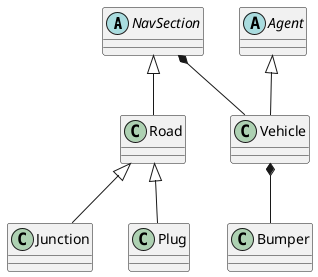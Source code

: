 @startuml
'https://plantuml.com/class-diagram

abstract class NavSection
class Road
class Junction
class Plug
class Bumper

NavSection <|--  Road
Road <|-- Plug
Road  <|-- Junction

abstract class Agent
class Vehicle

Agent  <|-- Vehicle
Vehicle *-- Bumper
NavSection *-- Vehicle

'abstract class BaseScreenManager
'
'class LevelEditorScreenManager
'class MainScreenManager
'class SimulationScreenManager
'
'BaseScreenManager  <|-- LevelEditorScreenManager
'BaseScreenManager  <|-- MainScreenManager
'BaseScreenManager  <|-- SimulationScreenManager

'
'abstract class BasePopup
'
'class BandwidthPopup
'class DefaultRoadParamsPopup
'class JunctionParamsPopup
'class PlugParamsPopup
'class YesNoPopup
'
'BasePopup  <|-- DefaultRoadParamsPopup
'BasePopup  <|-- JunctionParamsPopup
'BasePopup  <|-- PlugParamsPopup
'BasePopup  <|-- BandwidthPopup
'BasePopup  <|-- YesNoPopup
'
'interface ITool
'interface IRoadBuilderTool
'class SelectTool
'class RemoveTool
'class Rotate90Tool
'abstract class BaseRoadTool
'class RoadTool
'class PlugTool
'class CornerTool
'class CrossRoadTool
'class TCrossroadTool
'class HalfRoadTool
'class DualRoadTool
'
'
'ITool <|-- IRoadBuilderTool
'IRoadBuilderTool <|-- SelectTool
'IRoadBuilderTool <|-- RemoveTool
'IRoadBuilderTool <|-- Rotate90Tool
'IRoadBuilderTool <|-- BaseRoadTool
'
'BaseRoadTool <|-- RoadTool
'BaseRoadTool <|-- PlugTool
'BaseRoadTool <|-- CornerTool
'BaseRoadTool <|-- CrossRoadTool
'BaseRoadTool <|-- TCrossroadTool
'BaseRoadTool <|-- HalfRoadTool
'BaseRoadTool <|-- DualRoadTool








@enduml